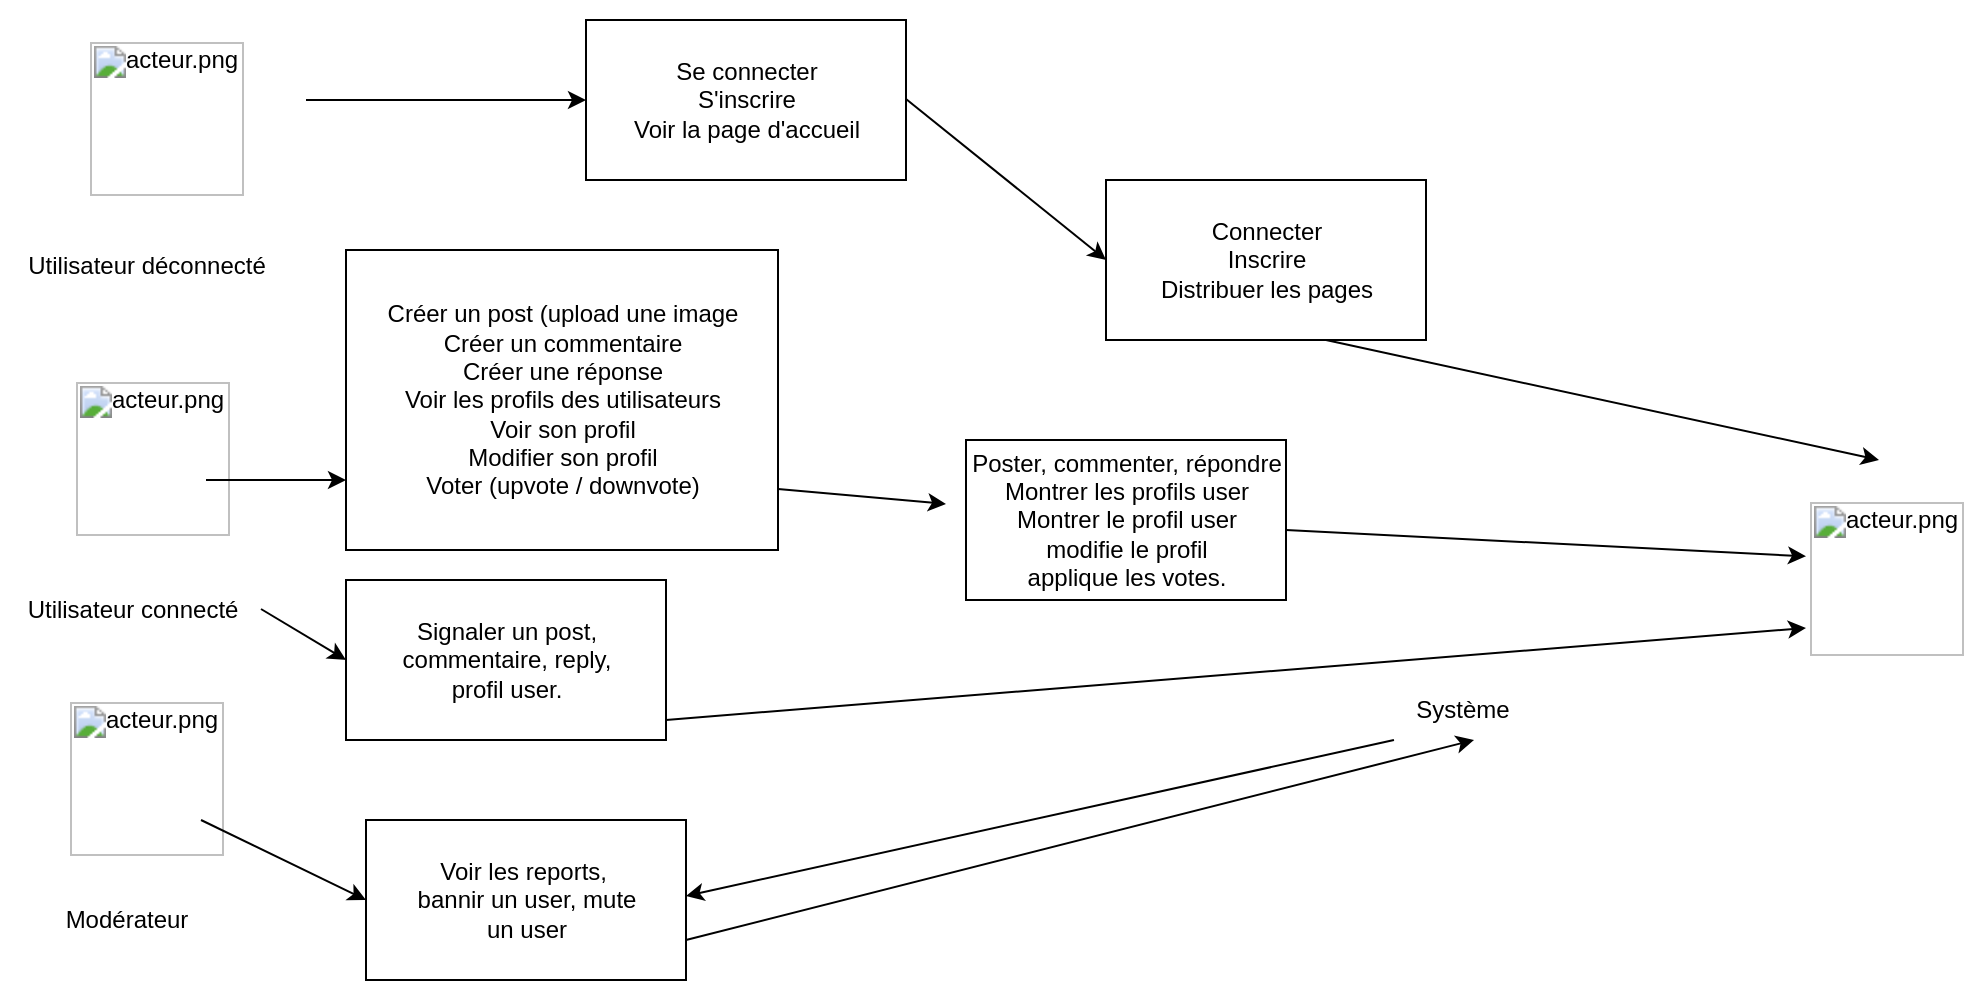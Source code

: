 <mxfile version="27.2.0">
  <diagram name="Page-1" id="04rRrKspPB4WX7dWRt2-">
    <mxGraphModel dx="1426" dy="751" grid="1" gridSize="10" guides="1" tooltips="1" connect="1" arrows="1" fold="1" page="1" pageScale="1" pageWidth="827" pageHeight="1169" math="0" shadow="0">
      <root>
        <mxCell id="0" />
        <mxCell id="1" parent="0" />
        <UserObject label="&#xa;&lt;b id=&quot;docs-internal-guid-a6812fd4-7fff-9627-452d-dc403445c130&quot; style=&quot;font-weight:normal;&quot;&gt;&lt;img title=&quot;acteur.png&quot; src=&quot;https://lh7-rt.googleusercontent.com/slidesz/AGV_vUe8uKHLMfTaUgU81s2U-YvNC-szz6C9QdGWSWzFlwOOLeaCeA4e8gTP99Yj3wzQfWXQzfsLoBHoRTgGxShuNkOlHgnAd3ewedv24yG5CykKcT9TEE-ilZvq35CXN26XFneCCB_P=s2048?key=bJWPK0fKHN4obQ1IIaZXbQ&quot; height=&quot;77px;&quot; width=&quot;77px;&quot;&gt;&lt;/b&gt;&#xa;&#xa;" link="&#xa;&lt;b id=&quot;docs-internal-guid-a6812fd4-7fff-9627-452d-dc403445c130&quot; style=&quot;font-weight:normal;&quot;&gt;&lt;img title=&quot;acteur.png&quot; src=&quot;https://lh7-rt.googleusercontent.com/slidesz/AGV_vUe8uKHLMfTaUgU81s2U-YvNC-szz6C9QdGWSWzFlwOOLeaCeA4e8gTP99Yj3wzQfWXQzfsLoBHoRTgGxShuNkOlHgnAd3ewedv24yG5CykKcT9TEE-ilZvq35CXN26XFneCCB_P=s2048?key=bJWPK0fKHN4obQ1IIaZXbQ&quot; height=&quot;77px;&quot; width=&quot;77px;&quot;&gt;&lt;/b&gt;&#xa;&#xa;" id="9qbomyuVL-NOGAT1Kmip-6">
          <mxCell style="text;whiteSpace=wrap;html=1;" vertex="1" parent="1">
            <mxGeometry x="82.5" y="210" width="110" height="100" as="geometry" />
          </mxCell>
        </UserObject>
        <UserObject label="&#xa;&lt;b id=&quot;docs-internal-guid-a6812fd4-7fff-9627-452d-dc403445c130&quot; style=&quot;font-weight:normal;&quot;&gt;&lt;img title=&quot;acteur.png&quot; src=&quot;https://lh7-rt.googleusercontent.com/slidesz/AGV_vUe8uKHLMfTaUgU81s2U-YvNC-szz6C9QdGWSWzFlwOOLeaCeA4e8gTP99Yj3wzQfWXQzfsLoBHoRTgGxShuNkOlHgnAd3ewedv24yG5CykKcT9TEE-ilZvq35CXN26XFneCCB_P=s2048?key=bJWPK0fKHN4obQ1IIaZXbQ&quot; height=&quot;77px;&quot; width=&quot;77px;&quot;&gt;&lt;/b&gt;&#xa;&#xa;" link="&#xa;&lt;b id=&quot;docs-internal-guid-a6812fd4-7fff-9627-452d-dc403445c130&quot; style=&quot;font-weight:normal;&quot;&gt;&lt;img title=&quot;acteur.png&quot; src=&quot;https://lh7-rt.googleusercontent.com/slidesz/AGV_vUe8uKHLMfTaUgU81s2U-YvNC-szz6C9QdGWSWzFlwOOLeaCeA4e8gTP99Yj3wzQfWXQzfsLoBHoRTgGxShuNkOlHgnAd3ewedv24yG5CykKcT9TEE-ilZvq35CXN26XFneCCB_P=s2048?key=bJWPK0fKHN4obQ1IIaZXbQ&quot; height=&quot;77px;&quot; width=&quot;77px;&quot;&gt;&lt;/b&gt;&#xa;&#xa;" id="9qbomyuVL-NOGAT1Kmip-7">
          <mxCell style="text;whiteSpace=wrap;html=1;" vertex="1" parent="1">
            <mxGeometry x="90" y="40" width="110" height="100" as="geometry" />
          </mxCell>
        </UserObject>
        <UserObject label="&#xa;&lt;b id=&quot;docs-internal-guid-a6812fd4-7fff-9627-452d-dc403445c130&quot; style=&quot;font-weight:normal;&quot;&gt;&lt;img title=&quot;acteur.png&quot; src=&quot;https://lh7-rt.googleusercontent.com/slidesz/AGV_vUe8uKHLMfTaUgU81s2U-YvNC-szz6C9QdGWSWzFlwOOLeaCeA4e8gTP99Yj3wzQfWXQzfsLoBHoRTgGxShuNkOlHgnAd3ewedv24yG5CykKcT9TEE-ilZvq35CXN26XFneCCB_P=s2048?key=bJWPK0fKHN4obQ1IIaZXbQ&quot; height=&quot;77px;&quot; width=&quot;77px;&quot;&gt;&lt;/b&gt;&#xa;&#xa;" link="&#xa;&lt;b id=&quot;docs-internal-guid-a6812fd4-7fff-9627-452d-dc403445c130&quot; style=&quot;font-weight:normal;&quot;&gt;&lt;img title=&quot;acteur.png&quot; src=&quot;https://lh7-rt.googleusercontent.com/slidesz/AGV_vUe8uKHLMfTaUgU81s2U-YvNC-szz6C9QdGWSWzFlwOOLeaCeA4e8gTP99Yj3wzQfWXQzfsLoBHoRTgGxShuNkOlHgnAd3ewedv24yG5CykKcT9TEE-ilZvq35CXN26XFneCCB_P=s2048?key=bJWPK0fKHN4obQ1IIaZXbQ&quot; height=&quot;77px;&quot; width=&quot;77px;&quot;&gt;&lt;/b&gt;&#xa;&#xa;" id="9qbomyuVL-NOGAT1Kmip-8">
          <mxCell style="text;whiteSpace=wrap;html=1;" vertex="1" parent="1">
            <mxGeometry x="80" y="370" width="110" height="100" as="geometry" />
          </mxCell>
        </UserObject>
        <mxCell id="9qbomyuVL-NOGAT1Kmip-9" value="Utilisateur déconnecté" style="text;html=1;align=center;verticalAlign=middle;resizable=0;points=[];autosize=1;strokeColor=none;fillColor=none;" vertex="1" parent="1">
          <mxGeometry x="50" y="158" width="140" height="30" as="geometry" />
        </mxCell>
        <mxCell id="9qbomyuVL-NOGAT1Kmip-10" value="Utilisateur connecté" style="text;html=1;align=center;verticalAlign=middle;resizable=0;points=[];autosize=1;strokeColor=none;fillColor=none;" vertex="1" parent="1">
          <mxGeometry x="47.5" y="330" width="130" height="30" as="geometry" />
        </mxCell>
        <mxCell id="9qbomyuVL-NOGAT1Kmip-11" value="Modérateur" style="text;html=1;align=center;verticalAlign=middle;resizable=0;points=[];autosize=1;strokeColor=none;fillColor=none;" vertex="1" parent="1">
          <mxGeometry x="70" y="485" width="80" height="30" as="geometry" />
        </mxCell>
        <mxCell id="9qbomyuVL-NOGAT1Kmip-14" value="" style="group" vertex="1" connectable="0" parent="1">
          <mxGeometry x="340" y="50" width="160" height="80" as="geometry" />
        </mxCell>
        <mxCell id="9qbomyuVL-NOGAT1Kmip-12" value="" style="rounded=0;whiteSpace=wrap;html=1;" vertex="1" parent="9qbomyuVL-NOGAT1Kmip-14">
          <mxGeometry width="160" height="80" as="geometry" />
        </mxCell>
        <mxCell id="9qbomyuVL-NOGAT1Kmip-13" value="Se connecter&lt;br&gt;S&#39;inscrire&lt;br&gt;Voir la page d&#39;accueil" style="text;html=1;align=center;verticalAlign=middle;resizable=0;points=[];autosize=1;strokeColor=none;fillColor=none;" vertex="1" parent="9qbomyuVL-NOGAT1Kmip-14">
          <mxGeometry x="10" y="10" width="140" height="60" as="geometry" />
        </mxCell>
        <UserObject label="&#xa;&lt;b id=&quot;docs-internal-guid-a6812fd4-7fff-9627-452d-dc403445c130&quot; style=&quot;font-weight:normal;&quot;&gt;&lt;img title=&quot;acteur.png&quot; src=&quot;https://lh7-rt.googleusercontent.com/slidesz/AGV_vUe8uKHLMfTaUgU81s2U-YvNC-szz6C9QdGWSWzFlwOOLeaCeA4e8gTP99Yj3wzQfWXQzfsLoBHoRTgGxShuNkOlHgnAd3ewedv24yG5CykKcT9TEE-ilZvq35CXN26XFneCCB_P=s2048?key=bJWPK0fKHN4obQ1IIaZXbQ&quot; height=&quot;77px;&quot; width=&quot;77px;&quot;&gt;&lt;/b&gt;&#xa;&#xa;" link="&#xa;&lt;b id=&quot;docs-internal-guid-a6812fd4-7fff-9627-452d-dc403445c130&quot; style=&quot;font-weight:normal;&quot;&gt;&lt;img title=&quot;acteur.png&quot; src=&quot;https://lh7-rt.googleusercontent.com/slidesz/AGV_vUe8uKHLMfTaUgU81s2U-YvNC-szz6C9QdGWSWzFlwOOLeaCeA4e8gTP99Yj3wzQfWXQzfsLoBHoRTgGxShuNkOlHgnAd3ewedv24yG5CykKcT9TEE-ilZvq35CXN26XFneCCB_P=s2048?key=bJWPK0fKHN4obQ1IIaZXbQ&quot; height=&quot;77px;&quot; width=&quot;77px;&quot;&gt;&lt;/b&gt;&#xa;&#xa;" id="9qbomyuVL-NOGAT1Kmip-17">
          <mxCell style="text;whiteSpace=wrap;html=1;" vertex="1" parent="1">
            <mxGeometry x="950" y="270" width="73" height="100" as="geometry" />
          </mxCell>
        </UserObject>
        <mxCell id="9qbomyuVL-NOGAT1Kmip-18" value="Système" style="text;html=1;align=center;verticalAlign=middle;resizable=0;points=[];autosize=1;strokeColor=none;fillColor=none;" vertex="1" parent="1">
          <mxGeometry x="743" y="380" width="70" height="30" as="geometry" />
        </mxCell>
        <mxCell id="9qbomyuVL-NOGAT1Kmip-19" value="" style="endArrow=classic;html=1;rounded=0;entryX=0;entryY=0.5;entryDx=0;entryDy=0;" edge="1" parent="1" source="9qbomyuVL-NOGAT1Kmip-7" target="9qbomyuVL-NOGAT1Kmip-12">
          <mxGeometry width="50" height="50" relative="1" as="geometry">
            <mxPoint x="190" y="120" as="sourcePoint" />
            <mxPoint x="240" y="70" as="targetPoint" />
          </mxGeometry>
        </mxCell>
        <mxCell id="9qbomyuVL-NOGAT1Kmip-20" value="" style="endArrow=classic;html=1;rounded=0;" edge="1" parent="1">
          <mxGeometry width="50" height="50" relative="1" as="geometry">
            <mxPoint x="500" y="89.5" as="sourcePoint" />
            <mxPoint x="600" y="170" as="targetPoint" />
          </mxGeometry>
        </mxCell>
        <mxCell id="9qbomyuVL-NOGAT1Kmip-21" value="" style="group" vertex="1" connectable="0" parent="1">
          <mxGeometry x="600" y="130" width="160" height="80" as="geometry" />
        </mxCell>
        <mxCell id="9qbomyuVL-NOGAT1Kmip-22" value="" style="rounded=0;whiteSpace=wrap;html=1;" vertex="1" parent="9qbomyuVL-NOGAT1Kmip-21">
          <mxGeometry width="160" height="80" as="geometry" />
        </mxCell>
        <mxCell id="9qbomyuVL-NOGAT1Kmip-23" value="Connecter&lt;br&gt;Inscrire&lt;br&gt;Distribuer les pages" style="text;html=1;align=center;verticalAlign=middle;resizable=0;points=[];autosize=1;strokeColor=none;fillColor=none;" vertex="1" parent="9qbomyuVL-NOGAT1Kmip-21">
          <mxGeometry x="15" y="10" width="130" height="60" as="geometry" />
        </mxCell>
        <mxCell id="9qbomyuVL-NOGAT1Kmip-24" value="" style="endArrow=classic;html=1;rounded=0;entryX=0.5;entryY=0;entryDx=0;entryDy=0;" edge="1" parent="1" target="9qbomyuVL-NOGAT1Kmip-17">
          <mxGeometry width="50" height="50" relative="1" as="geometry">
            <mxPoint x="710" y="210" as="sourcePoint" />
            <mxPoint x="800" y="245.573" as="targetPoint" />
          </mxGeometry>
        </mxCell>
        <mxCell id="9qbomyuVL-NOGAT1Kmip-25" value="" style="group" vertex="1" connectable="0" parent="1">
          <mxGeometry x="220" y="165" width="216" height="150" as="geometry" />
        </mxCell>
        <mxCell id="9qbomyuVL-NOGAT1Kmip-26" value="" style="rounded=0;whiteSpace=wrap;html=1;" vertex="1" parent="9qbomyuVL-NOGAT1Kmip-25">
          <mxGeometry width="216" height="150" as="geometry" />
        </mxCell>
        <mxCell id="9qbomyuVL-NOGAT1Kmip-27" value="Créer un post (upload une image&lt;br&gt;Créer un commentaire&lt;br&gt;Créer une réponse&lt;br&gt;Voir les profils des utilisateurs&lt;br&gt;Voir son profil&lt;br&gt;Modifier son profil&lt;br&gt;Voter (upvote / downvote)" style="text;html=1;align=center;verticalAlign=middle;resizable=0;points=[];autosize=1;strokeColor=none;fillColor=none;" vertex="1" parent="9qbomyuVL-NOGAT1Kmip-25">
          <mxGeometry x="8" y="20" width="200" height="110" as="geometry" />
        </mxCell>
        <mxCell id="9qbomyuVL-NOGAT1Kmip-28" value="" style="endArrow=classic;html=1;rounded=0;" edge="1" parent="1">
          <mxGeometry width="50" height="50" relative="1" as="geometry">
            <mxPoint x="150" y="280" as="sourcePoint" />
            <mxPoint x="220" y="280" as="targetPoint" />
          </mxGeometry>
        </mxCell>
        <mxCell id="9qbomyuVL-NOGAT1Kmip-29" value="" style="endArrow=classic;html=1;rounded=0;" edge="1" parent="1" target="9qbomyuVL-NOGAT1Kmip-32">
          <mxGeometry width="50" height="50" relative="1" as="geometry">
            <mxPoint x="436" y="284.5" as="sourcePoint" />
            <mxPoint x="520" y="340" as="targetPoint" />
          </mxGeometry>
        </mxCell>
        <mxCell id="9qbomyuVL-NOGAT1Kmip-30" value="" style="group" vertex="1" connectable="0" parent="1">
          <mxGeometry x="530" y="260" width="170" height="85" as="geometry" />
        </mxCell>
        <mxCell id="9qbomyuVL-NOGAT1Kmip-31" value="" style="rounded=0;whiteSpace=wrap;html=1;" vertex="1" parent="9qbomyuVL-NOGAT1Kmip-30">
          <mxGeometry width="160" height="80" as="geometry" />
        </mxCell>
        <mxCell id="9qbomyuVL-NOGAT1Kmip-32" value="Poster, commenter, répondre&lt;br&gt;Montrer les profils user&lt;br&gt;Montrer le profil user&lt;br&gt;modifie le profil&lt;br&gt;applique les votes." style="text;html=1;align=center;verticalAlign=middle;resizable=0;points=[];autosize=1;strokeColor=none;fillColor=none;" vertex="1" parent="9qbomyuVL-NOGAT1Kmip-30">
          <mxGeometry x="-10" y="-5" width="180" height="90" as="geometry" />
        </mxCell>
        <mxCell id="9qbomyuVL-NOGAT1Kmip-33" value="" style="endArrow=classic;html=1;rounded=0;" edge="1" parent="1" target="9qbomyuVL-NOGAT1Kmip-17">
          <mxGeometry width="50" height="50" relative="1" as="geometry">
            <mxPoint x="690" y="305" as="sourcePoint" />
            <mxPoint x="750" y="300" as="targetPoint" />
          </mxGeometry>
        </mxCell>
        <mxCell id="9qbomyuVL-NOGAT1Kmip-35" value="" style="group" vertex="1" connectable="0" parent="1">
          <mxGeometry x="220" y="330" width="160" height="80" as="geometry" />
        </mxCell>
        <mxCell id="9qbomyuVL-NOGAT1Kmip-36" value="" style="rounded=0;whiteSpace=wrap;html=1;" vertex="1" parent="9qbomyuVL-NOGAT1Kmip-35">
          <mxGeometry width="160" height="80" as="geometry" />
        </mxCell>
        <mxCell id="9qbomyuVL-NOGAT1Kmip-37" value="Signaler un post,&lt;br&gt;commentaire, reply,&lt;br&gt;profil user." style="text;html=1;align=center;verticalAlign=middle;resizable=0;points=[];autosize=1;strokeColor=none;fillColor=none;" vertex="1" parent="9qbomyuVL-NOGAT1Kmip-35">
          <mxGeometry x="15" y="10" width="130" height="60" as="geometry" />
        </mxCell>
        <mxCell id="9qbomyuVL-NOGAT1Kmip-38" value="" style="endArrow=classic;html=1;rounded=0;entryX=0;entryY=0.5;entryDx=0;entryDy=0;" edge="1" parent="1" target="9qbomyuVL-NOGAT1Kmip-36">
          <mxGeometry width="50" height="50" relative="1" as="geometry">
            <mxPoint x="177.5" y="344.5" as="sourcePoint" />
            <mxPoint x="247.5" y="344.5" as="targetPoint" />
          </mxGeometry>
        </mxCell>
        <mxCell id="9qbomyuVL-NOGAT1Kmip-39" value="" style="endArrow=classic;html=1;rounded=0;entryX=0;entryY=0.84;entryDx=0;entryDy=0;entryPerimeter=0;" edge="1" parent="1" target="9qbomyuVL-NOGAT1Kmip-17">
          <mxGeometry width="50" height="50" relative="1" as="geometry">
            <mxPoint x="380" y="400" as="sourcePoint" />
            <mxPoint x="422.5" y="425.5" as="targetPoint" />
          </mxGeometry>
        </mxCell>
        <mxCell id="9qbomyuVL-NOGAT1Kmip-40" value="" style="group" vertex="1" connectable="0" parent="1">
          <mxGeometry x="230" y="450" width="160" height="80" as="geometry" />
        </mxCell>
        <mxCell id="9qbomyuVL-NOGAT1Kmip-41" value="" style="rounded=0;whiteSpace=wrap;html=1;" vertex="1" parent="9qbomyuVL-NOGAT1Kmip-40">
          <mxGeometry width="160" height="80" as="geometry" />
        </mxCell>
        <mxCell id="9qbomyuVL-NOGAT1Kmip-42" value="Voir les reports,&amp;nbsp;&lt;br&gt;bannir un user, mute&lt;br&gt;un user" style="text;html=1;align=center;verticalAlign=middle;resizable=0;points=[];autosize=1;strokeColor=none;fillColor=none;" vertex="1" parent="9qbomyuVL-NOGAT1Kmip-40">
          <mxGeometry x="15" y="10" width="130" height="60" as="geometry" />
        </mxCell>
        <mxCell id="9qbomyuVL-NOGAT1Kmip-43" value="" style="endArrow=classic;html=1;rounded=0;entryX=-0.029;entryY=0.533;entryDx=0;entryDy=0;entryPerimeter=0;exitX=0.014;exitY=1;exitDx=0;exitDy=0;exitPerimeter=0;" edge="1" parent="9qbomyuVL-NOGAT1Kmip-40" source="9qbomyuVL-NOGAT1Kmip-18">
          <mxGeometry width="50" height="50" relative="1" as="geometry">
            <mxPoint x="-201" y="42" as="sourcePoint" />
            <mxPoint x="160" y="38" as="targetPoint" />
          </mxGeometry>
        </mxCell>
        <mxCell id="9qbomyuVL-NOGAT1Kmip-44" value="" style="endArrow=classic;html=1;rounded=0;entryX=0.586;entryY=1;entryDx=0;entryDy=0;entryPerimeter=0;exitX=0.014;exitY=1;exitDx=0;exitDy=0;exitPerimeter=0;" edge="1" parent="9qbomyuVL-NOGAT1Kmip-40" target="9qbomyuVL-NOGAT1Kmip-18">
          <mxGeometry width="50" height="50" relative="1" as="geometry">
            <mxPoint x="160" y="60" as="sourcePoint" />
            <mxPoint x="-194" y="138" as="targetPoint" />
          </mxGeometry>
        </mxCell>
        <mxCell id="9qbomyuVL-NOGAT1Kmip-45" value="" style="endArrow=classic;html=1;rounded=0;entryX=0;entryY=0.5;entryDx=0;entryDy=0;" edge="1" parent="1" target="9qbomyuVL-NOGAT1Kmip-41">
          <mxGeometry width="50" height="50" relative="1" as="geometry">
            <mxPoint x="147.5" y="450" as="sourcePoint" />
            <mxPoint x="190" y="475.5" as="targetPoint" />
          </mxGeometry>
        </mxCell>
      </root>
    </mxGraphModel>
  </diagram>
</mxfile>
